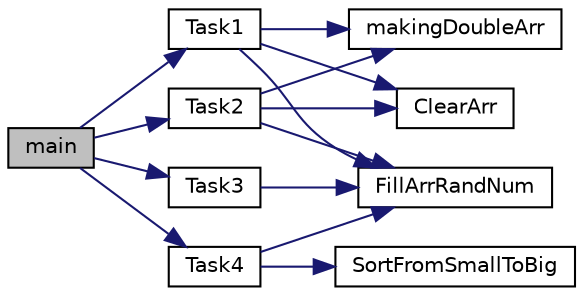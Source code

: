 digraph "main"
{
  edge [fontname="Helvetica",fontsize="10",labelfontname="Helvetica",labelfontsize="10"];
  node [fontname="Helvetica",fontsize="10",shape=record];
  rankdir="LR";
  Node1 [label="main",height=0.2,width=0.4,color="black", fillcolor="grey75", style="filled", fontcolor="black"];
  Node1 -> Node2 [color="midnightblue",fontsize="10",style="solid",fontname="Helvetica"];
  Node2 [label="Task1",height=0.2,width=0.4,color="black", fillcolor="white", style="filled",URL="$test_lab08_8cpp.html#a981008700b24339f2f3510a01188a336",tooltip="Перше завдання. "];
  Node2 -> Node3 [color="midnightblue",fontsize="10",style="solid",fontname="Helvetica"];
  Node3 [label="makingDoubleArr",height=0.2,width=0.4,color="black", fillcolor="white", style="filled",URL="$_ops_with_array_8cpp.html#a002e4cd5dc8b13c850a45a9094f24cf5",tooltip="Добавляємо адреса для значення двумірних масивів "];
  Node2 -> Node4 [color="midnightblue",fontsize="10",style="solid",fontname="Helvetica"];
  Node4 [label="FillArrRandNum",height=0.2,width=0.4,color="black", fillcolor="white", style="filled",URL="$_ops_with_array_8cpp.html#af6a20faa2d4c3626bd95edb75df41e4c",tooltip="Заповнюємо двумірний масив "];
  Node2 -> Node5 [color="midnightblue",fontsize="10",style="solid",fontname="Helvetica"];
  Node5 [label="ClearArr",height=0.2,width=0.4,color="black", fillcolor="white", style="filled",URL="$_ops_with_array_8cpp.html#a9c52eb906fac8dc0d43249b2e83e219d",tooltip="Очищаєм пам&#39;ять від масиву "];
  Node1 -> Node6 [color="midnightblue",fontsize="10",style="solid",fontname="Helvetica"];
  Node6 [label="Task2",height=0.2,width=0.4,color="black", fillcolor="white", style="filled",URL="$test_lab08_8cpp.html#a48ca17e52cd2a385f36d93d00e135083"];
  Node6 -> Node3 [color="midnightblue",fontsize="10",style="solid",fontname="Helvetica"];
  Node6 -> Node4 [color="midnightblue",fontsize="10",style="solid",fontname="Helvetica"];
  Node6 -> Node5 [color="midnightblue",fontsize="10",style="solid",fontname="Helvetica"];
  Node1 -> Node7 [color="midnightblue",fontsize="10",style="solid",fontname="Helvetica"];
  Node7 [label="Task3",height=0.2,width=0.4,color="black", fillcolor="white", style="filled",URL="$test_lab08_8cpp.html#a1d00ae2cc8d58d5922cbf8af0e4e53b0"];
  Node7 -> Node4 [color="midnightblue",fontsize="10",style="solid",fontname="Helvetica"];
  Node1 -> Node8 [color="midnightblue",fontsize="10",style="solid",fontname="Helvetica"];
  Node8 [label="Task4",height=0.2,width=0.4,color="black", fillcolor="white", style="filled",URL="$test_lab08_8cpp.html#a7618b749201fb6514c7c54fa9fd6fbe9"];
  Node8 -> Node4 [color="midnightblue",fontsize="10",style="solid",fontname="Helvetica"];
  Node8 -> Node9 [color="midnightblue",fontsize="10",style="solid",fontname="Helvetica"];
  Node9 [label="SortFromSmallToBig",height=0.2,width=0.4,color="black", fillcolor="white", style="filled",URL="$_ops_with_array_8cpp.html#a75a29c3fa2671f3d198f5a70965a92de",tooltip="Сортируємо за возрастанням одномірний масив "];
}
